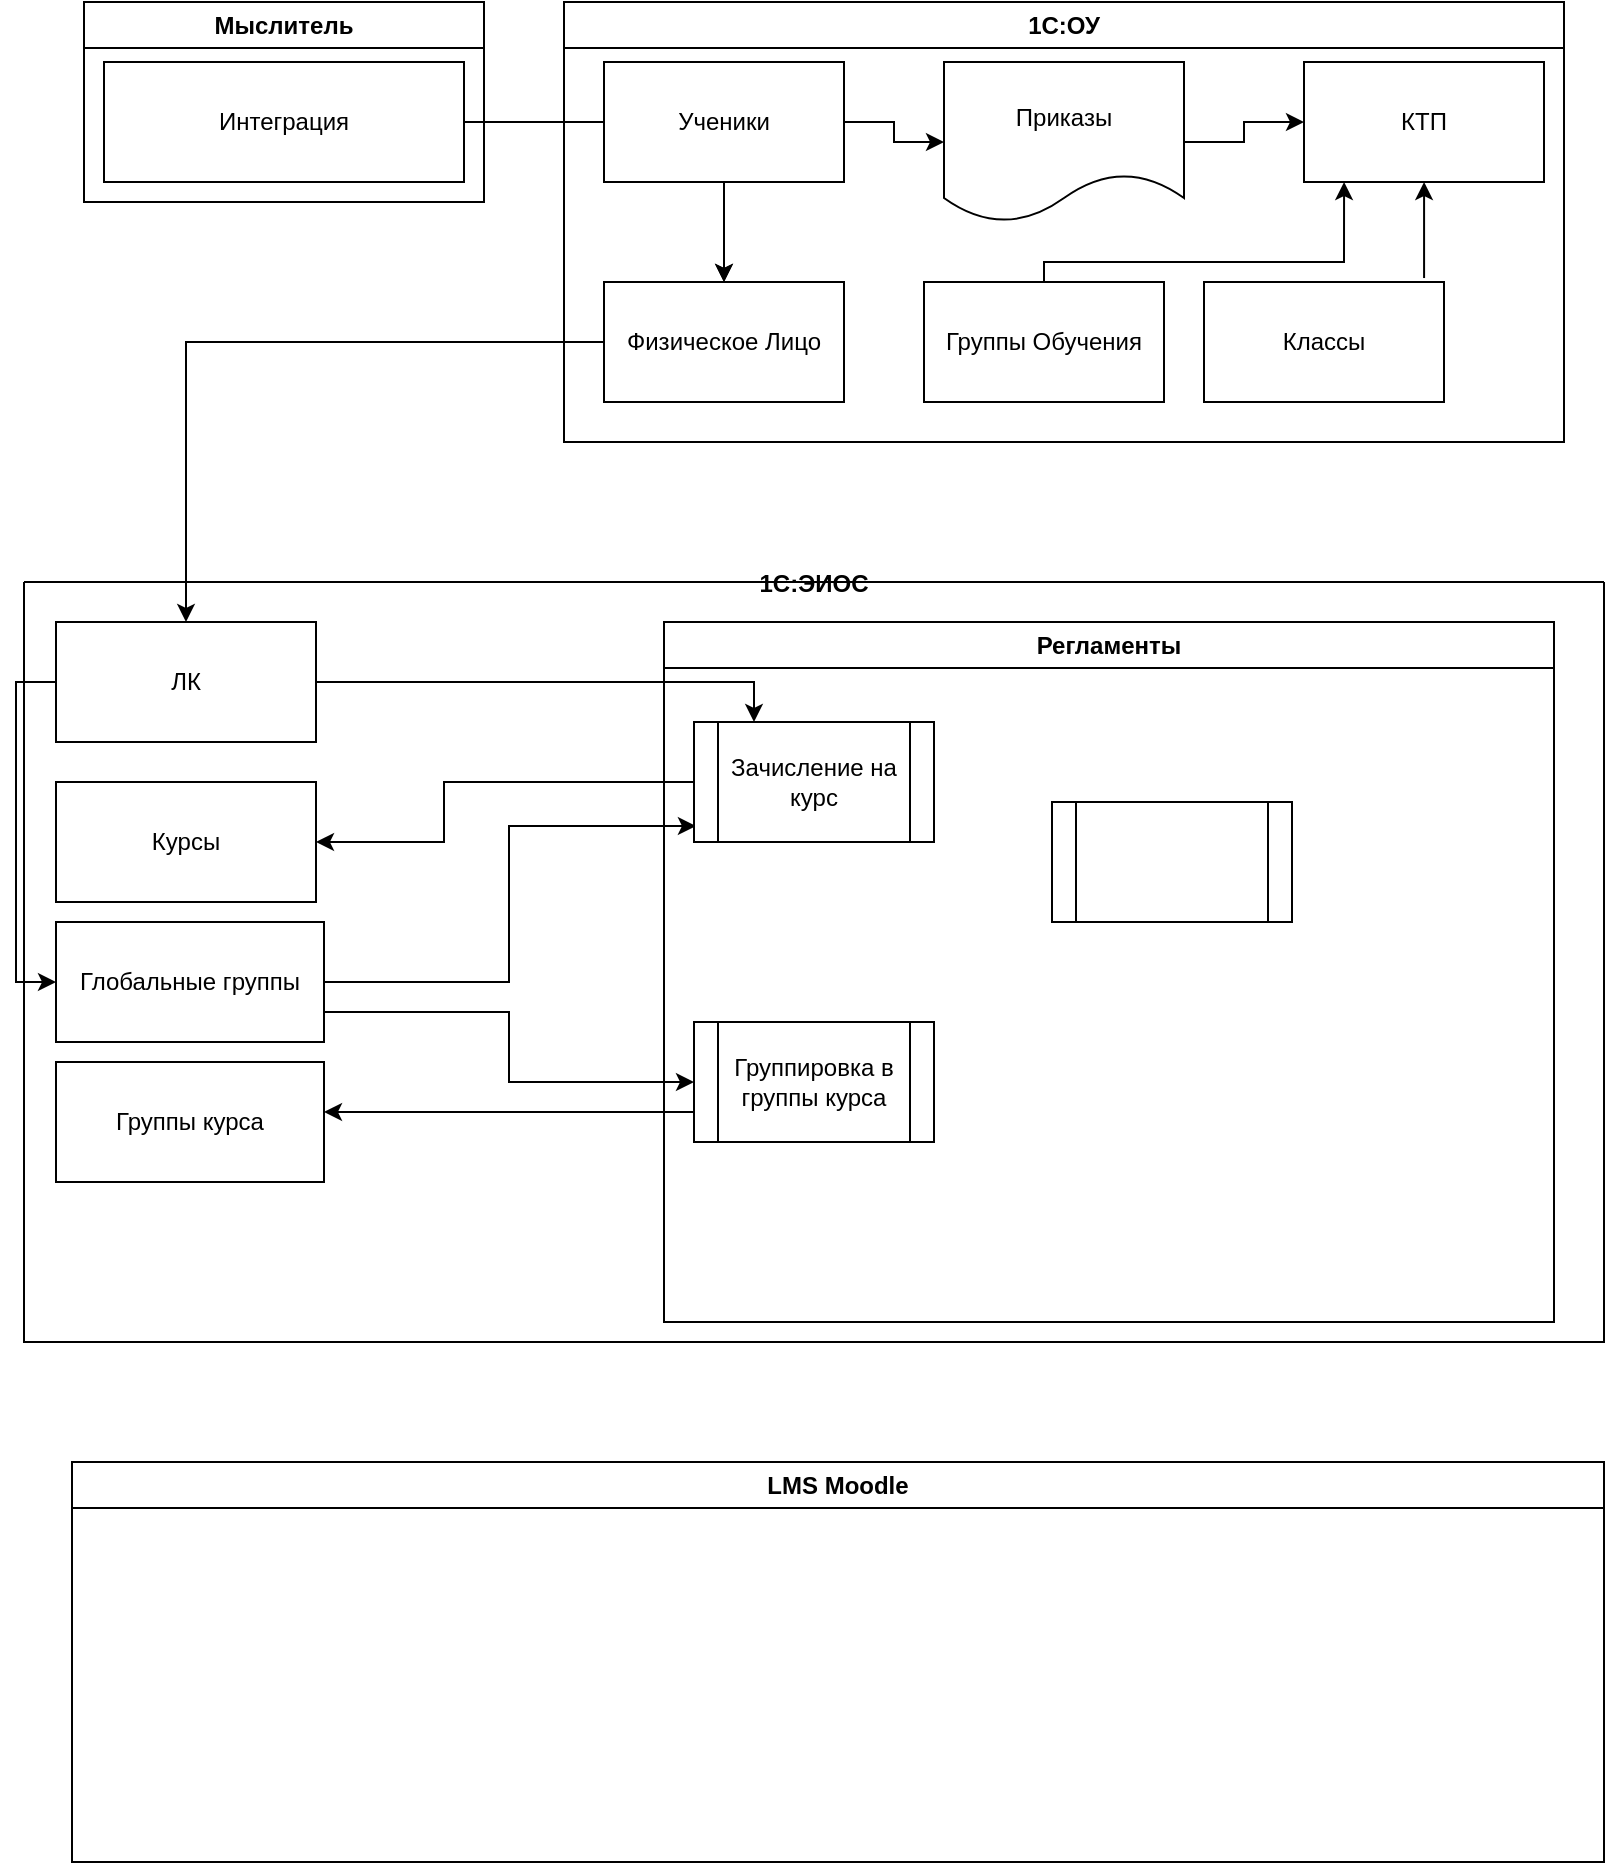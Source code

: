 <mxfile version="23.1.4" type="github">
  <diagram name="Страница — 1" id="xAHuxAXC8Gdwg_maxAEB">
    <mxGraphModel dx="2261" dy="738" grid="1" gridSize="10" guides="1" tooltips="1" connect="1" arrows="1" fold="1" page="1" pageScale="1" pageWidth="827" pageHeight="1169" math="0" shadow="0">
      <root>
        <mxCell id="0" />
        <mxCell id="1" parent="0" />
        <mxCell id="3Bc7s75_fDl9805-6l4X-3" value="1С:ЭИОС" style="swimlane;startSize=0;" parent="1" vertex="1">
          <mxGeometry x="10" y="320" width="790" height="380" as="geometry" />
        </mxCell>
        <mxCell id="TVslKEjH0-iMzoudLQZH-47" value="" style="edgeStyle=orthogonalEdgeStyle;rounded=0;orthogonalLoop=1;jettySize=auto;html=1;entryX=0.25;entryY=0;entryDx=0;entryDy=0;" edge="1" parent="3Bc7s75_fDl9805-6l4X-3" source="3Bc7s75_fDl9805-6l4X-2" target="TVslKEjH0-iMzoudLQZH-21">
          <mxGeometry relative="1" as="geometry" />
        </mxCell>
        <mxCell id="TVslKEjH0-iMzoudLQZH-50" style="edgeStyle=orthogonalEdgeStyle;rounded=0;orthogonalLoop=1;jettySize=auto;html=1;exitX=0;exitY=0.5;exitDx=0;exitDy=0;entryX=0;entryY=0.5;entryDx=0;entryDy=0;" edge="1" parent="3Bc7s75_fDl9805-6l4X-3" source="3Bc7s75_fDl9805-6l4X-2" target="3Bc7s75_fDl9805-6l4X-8">
          <mxGeometry relative="1" as="geometry" />
        </mxCell>
        <mxCell id="3Bc7s75_fDl9805-6l4X-2" value="ЛК" style="rounded=0;whiteSpace=wrap;html=1;" parent="3Bc7s75_fDl9805-6l4X-3" vertex="1">
          <mxGeometry x="16" y="20" width="130" height="60" as="geometry" />
        </mxCell>
        <mxCell id="3Bc7s75_fDl9805-6l4X-7" value="Курсы" style="rounded=0;whiteSpace=wrap;html=1;" parent="3Bc7s75_fDl9805-6l4X-3" vertex="1">
          <mxGeometry x="16" y="100" width="130" height="60" as="geometry" />
        </mxCell>
        <mxCell id="TVslKEjH0-iMzoudLQZH-41" value="" style="edgeStyle=orthogonalEdgeStyle;rounded=0;orthogonalLoop=1;jettySize=auto;html=1;entryX=0.008;entryY=0.867;entryDx=0;entryDy=0;entryPerimeter=0;" edge="1" parent="3Bc7s75_fDl9805-6l4X-3" source="3Bc7s75_fDl9805-6l4X-8" target="TVslKEjH0-iMzoudLQZH-21">
          <mxGeometry relative="1" as="geometry" />
        </mxCell>
        <mxCell id="3Bc7s75_fDl9805-6l4X-8" value="Глобальные группы" style="rounded=0;whiteSpace=wrap;html=1;" parent="3Bc7s75_fDl9805-6l4X-3" vertex="1">
          <mxGeometry x="16" y="170" width="134" height="60" as="geometry" />
        </mxCell>
        <mxCell id="TVslKEjH0-iMzoudLQZH-19" value="Группы курса" style="rounded=0;whiteSpace=wrap;html=1;" vertex="1" parent="3Bc7s75_fDl9805-6l4X-3">
          <mxGeometry x="16" y="240" width="134" height="60" as="geometry" />
        </mxCell>
        <mxCell id="TVslKEjH0-iMzoudLQZH-25" value="Регламенты" style="swimlane;whiteSpace=wrap;html=1;" vertex="1" parent="3Bc7s75_fDl9805-6l4X-3">
          <mxGeometry x="320" y="20" width="445" height="350" as="geometry">
            <mxRectangle x="215" y="100" width="110" height="30" as="alternateBounds" />
          </mxGeometry>
        </mxCell>
        <mxCell id="TVslKEjH0-iMzoudLQZH-21" value="Зачисление на курс" style="shape=process;whiteSpace=wrap;html=1;backgroundOutline=1;" vertex="1" parent="TVslKEjH0-iMzoudLQZH-25">
          <mxGeometry x="15" y="50" width="120" height="60" as="geometry" />
        </mxCell>
        <mxCell id="TVslKEjH0-iMzoudLQZH-27" value="Группировка в группы курса" style="shape=process;whiteSpace=wrap;html=1;backgroundOutline=1;" vertex="1" parent="TVslKEjH0-iMzoudLQZH-25">
          <mxGeometry x="15" y="200" width="120" height="60" as="geometry" />
        </mxCell>
        <mxCell id="TVslKEjH0-iMzoudLQZH-42" value="" style="shape=process;whiteSpace=wrap;html=1;backgroundOutline=1;" vertex="1" parent="TVslKEjH0-iMzoudLQZH-25">
          <mxGeometry x="194" y="90" width="120" height="60" as="geometry" />
        </mxCell>
        <mxCell id="TVslKEjH0-iMzoudLQZH-35" value="" style="edgeStyle=orthogonalEdgeStyle;rounded=0;orthogonalLoop=1;jettySize=auto;html=1;exitX=0;exitY=0.75;exitDx=0;exitDy=0;" edge="1" parent="3Bc7s75_fDl9805-6l4X-3" source="TVslKEjH0-iMzoudLQZH-27" target="TVslKEjH0-iMzoudLQZH-19">
          <mxGeometry relative="1" as="geometry">
            <mxPoint x="320" y="270" as="sourcePoint" />
            <Array as="points">
              <mxPoint x="200" y="265" />
              <mxPoint x="200" y="265" />
            </Array>
          </mxGeometry>
        </mxCell>
        <mxCell id="TVslKEjH0-iMzoudLQZH-45" style="edgeStyle=orthogonalEdgeStyle;rounded=0;orthogonalLoop=1;jettySize=auto;html=1;exitX=1;exitY=0.75;exitDx=0;exitDy=0;entryX=0;entryY=0.5;entryDx=0;entryDy=0;" edge="1" parent="3Bc7s75_fDl9805-6l4X-3" source="3Bc7s75_fDl9805-6l4X-8" target="TVslKEjH0-iMzoudLQZH-27">
          <mxGeometry relative="1" as="geometry" />
        </mxCell>
        <mxCell id="TVslKEjH0-iMzoudLQZH-51" style="edgeStyle=orthogonalEdgeStyle;rounded=0;orthogonalLoop=1;jettySize=auto;html=1;exitX=0;exitY=0.5;exitDx=0;exitDy=0;entryX=1;entryY=0.5;entryDx=0;entryDy=0;" edge="1" parent="3Bc7s75_fDl9805-6l4X-3" source="TVslKEjH0-iMzoudLQZH-21" target="3Bc7s75_fDl9805-6l4X-7">
          <mxGeometry relative="1" as="geometry">
            <Array as="points">
              <mxPoint x="210" y="100" />
              <mxPoint x="210" y="130" />
            </Array>
          </mxGeometry>
        </mxCell>
        <mxCell id="TVslKEjH0-iMzoudLQZH-1" value="Мыслитель" style="swimlane;whiteSpace=wrap;html=1;" vertex="1" parent="1">
          <mxGeometry x="40" y="30" width="200" height="100" as="geometry" />
        </mxCell>
        <mxCell id="TVslKEjH0-iMzoudLQZH-4" value="Интеграция" style="rounded=0;whiteSpace=wrap;html=1;" vertex="1" parent="TVslKEjH0-iMzoudLQZH-1">
          <mxGeometry x="10" y="30" width="180" height="60" as="geometry" />
        </mxCell>
        <mxCell id="TVslKEjH0-iMzoudLQZH-13" value="" style="edgeStyle=orthogonalEdgeStyle;rounded=0;orthogonalLoop=1;jettySize=auto;html=1;" edge="1" parent="1" source="TVslKEjH0-iMzoudLQZH-4" target="3Bc7s75_fDl9805-6l4X-1">
          <mxGeometry relative="1" as="geometry" />
        </mxCell>
        <mxCell id="TVslKEjH0-iMzoudLQZH-14" value="1С:ОУ" style="swimlane;whiteSpace=wrap;html=1;" vertex="1" parent="1">
          <mxGeometry x="280" y="30" width="500" height="220" as="geometry" />
        </mxCell>
        <mxCell id="3Bc7s75_fDl9805-6l4X-1" value="Физическое Лицо" style="rounded=0;whiteSpace=wrap;html=1;" parent="TVslKEjH0-iMzoudLQZH-14" vertex="1">
          <mxGeometry x="20" y="140" width="120" height="60" as="geometry" />
        </mxCell>
        <mxCell id="TVslKEjH0-iMzoudLQZH-17" value="" style="edgeStyle=orthogonalEdgeStyle;rounded=0;orthogonalLoop=1;jettySize=auto;html=1;" edge="1" parent="TVslKEjH0-iMzoudLQZH-14" source="3Bc7s75_fDl9805-6l4X-4" target="TVslKEjH0-iMzoudLQZH-16">
          <mxGeometry relative="1" as="geometry" />
        </mxCell>
        <mxCell id="3Bc7s75_fDl9805-6l4X-4" value="Ученики" style="rounded=0;whiteSpace=wrap;html=1;" parent="TVslKEjH0-iMzoudLQZH-14" vertex="1">
          <mxGeometry x="20" y="30" width="120" height="60" as="geometry" />
        </mxCell>
        <mxCell id="TVslKEjH0-iMzoudLQZH-10" value="" style="edgeStyle=orthogonalEdgeStyle;rounded=0;orthogonalLoop=1;jettySize=auto;html=1;" edge="1" parent="TVslKEjH0-iMzoudLQZH-14" source="3Bc7s75_fDl9805-6l4X-4" target="3Bc7s75_fDl9805-6l4X-1">
          <mxGeometry relative="1" as="geometry" />
        </mxCell>
        <mxCell id="TVslKEjH0-iMzoudLQZH-15" value="КТП" style="rounded=0;whiteSpace=wrap;html=1;" vertex="1" parent="TVslKEjH0-iMzoudLQZH-14">
          <mxGeometry x="370" y="30" width="120" height="60" as="geometry" />
        </mxCell>
        <mxCell id="TVslKEjH0-iMzoudLQZH-18" value="" style="edgeStyle=orthogonalEdgeStyle;rounded=0;orthogonalLoop=1;jettySize=auto;html=1;" edge="1" parent="TVslKEjH0-iMzoudLQZH-14" source="TVslKEjH0-iMzoudLQZH-16" target="TVslKEjH0-iMzoudLQZH-15">
          <mxGeometry relative="1" as="geometry" />
        </mxCell>
        <mxCell id="TVslKEjH0-iMzoudLQZH-16" value="Приказы" style="shape=document;whiteSpace=wrap;html=1;boundedLbl=1;" vertex="1" parent="TVslKEjH0-iMzoudLQZH-14">
          <mxGeometry x="190" y="30" width="120" height="80" as="geometry" />
        </mxCell>
        <mxCell id="TVslKEjH0-iMzoudLQZH-32" value="" style="edgeStyle=orthogonalEdgeStyle;rounded=0;orthogonalLoop=1;jettySize=auto;html=1;entryX=0.167;entryY=1;entryDx=0;entryDy=0;entryPerimeter=0;" edge="1" parent="TVslKEjH0-iMzoudLQZH-14" source="TVslKEjH0-iMzoudLQZH-29" target="TVslKEjH0-iMzoudLQZH-15">
          <mxGeometry relative="1" as="geometry">
            <Array as="points">
              <mxPoint x="240" y="130" />
              <mxPoint x="390" y="130" />
            </Array>
          </mxGeometry>
        </mxCell>
        <mxCell id="TVslKEjH0-iMzoudLQZH-29" value="Группы Обучения" style="rounded=0;whiteSpace=wrap;html=1;" vertex="1" parent="TVslKEjH0-iMzoudLQZH-14">
          <mxGeometry x="180" y="140" width="120" height="60" as="geometry" />
        </mxCell>
        <mxCell id="TVslKEjH0-iMzoudLQZH-31" value="" style="edgeStyle=orthogonalEdgeStyle;rounded=0;orthogonalLoop=1;jettySize=auto;html=1;exitX=0.917;exitY=-0.033;exitDx=0;exitDy=0;exitPerimeter=0;" edge="1" parent="TVslKEjH0-iMzoudLQZH-14" source="TVslKEjH0-iMzoudLQZH-30" target="TVslKEjH0-iMzoudLQZH-15">
          <mxGeometry relative="1" as="geometry" />
        </mxCell>
        <mxCell id="TVslKEjH0-iMzoudLQZH-30" value="Классы" style="rounded=0;whiteSpace=wrap;html=1;" vertex="1" parent="TVslKEjH0-iMzoudLQZH-14">
          <mxGeometry x="320" y="140" width="120" height="60" as="geometry" />
        </mxCell>
        <mxCell id="TVslKEjH0-iMzoudLQZH-28" value="LMS Moodle" style="swimlane;whiteSpace=wrap;html=1;" vertex="1" parent="1">
          <mxGeometry x="34" y="760" width="766" height="200" as="geometry" />
        </mxCell>
        <mxCell id="TVslKEjH0-iMzoudLQZH-38" value="" style="edgeStyle=orthogonalEdgeStyle;rounded=0;orthogonalLoop=1;jettySize=auto;html=1;" edge="1" parent="1" source="3Bc7s75_fDl9805-6l4X-1" target="3Bc7s75_fDl9805-6l4X-2">
          <mxGeometry relative="1" as="geometry" />
        </mxCell>
      </root>
    </mxGraphModel>
  </diagram>
</mxfile>
